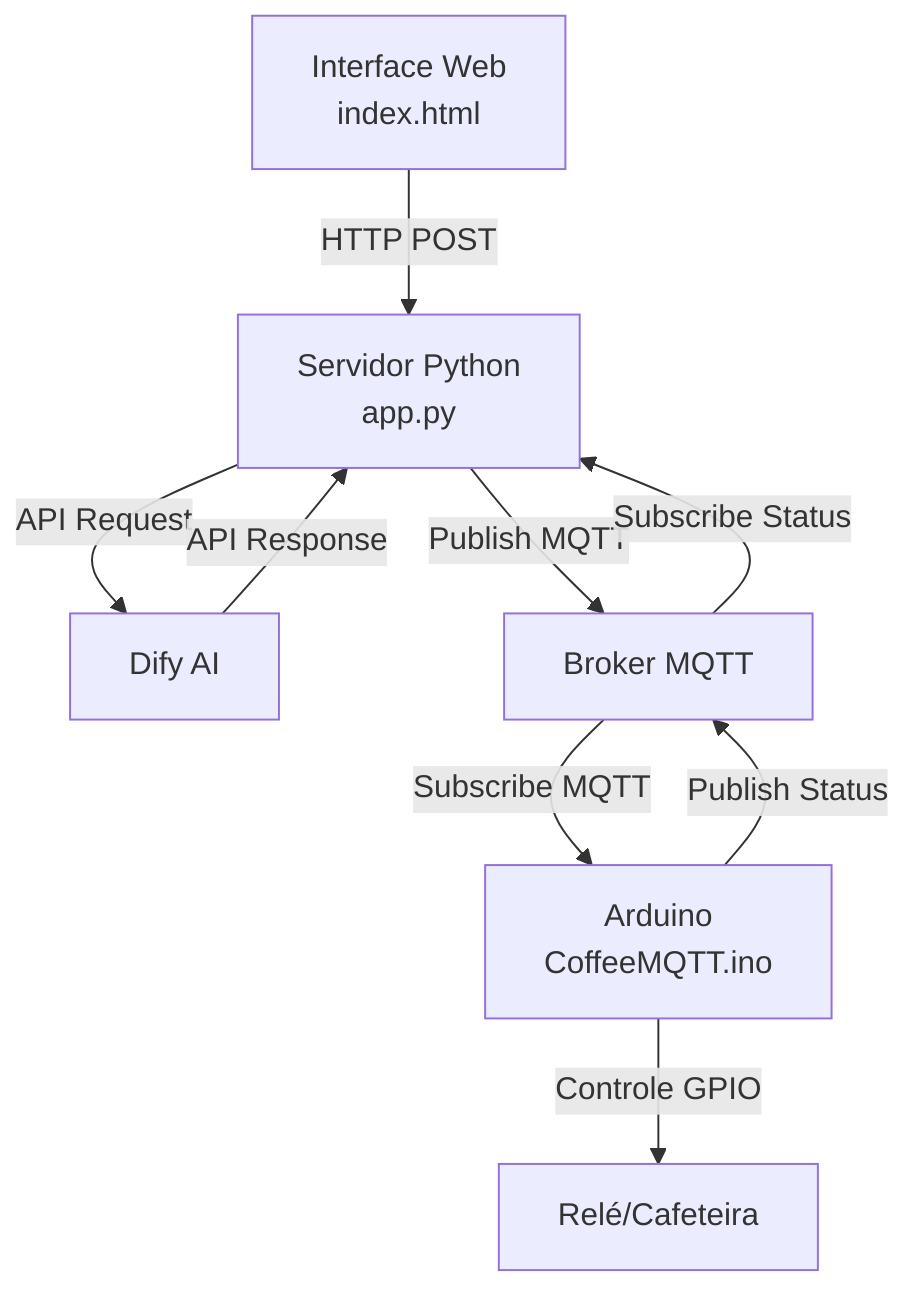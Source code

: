 flowchart TD
    A[Interface Web\nindex.html] -->|HTTP POST| B[Servidor Python\napp.py]
    B -->|API Request| C[Dify AI]
    C -->|API Response| B
    B -->|Publish MQTT| D[Broker MQTT]
    D -->|Subscribe MQTT| E[Arduino\nCoffeeMQTT.ino]
    E -->|Publish Status| D
    D -->|Subscribe Status| B
    E -->|Controle GPIO| F[Relé/Cafeteira]